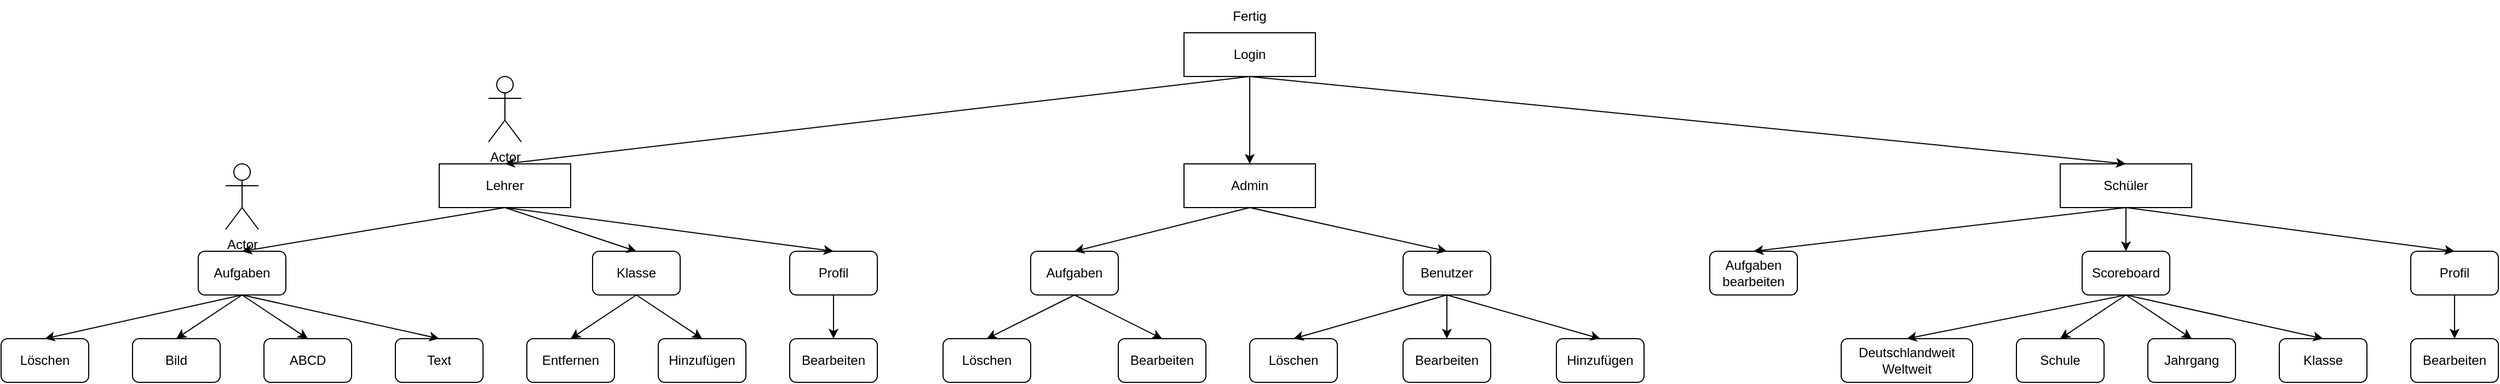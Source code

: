 <mxfile version="26.0.16">
  <diagram name="StudyZone" id="fjfG4alf1tpYBAEEfAXu">
    <mxGraphModel dx="3472" dy="1464" grid="1" gridSize="10" guides="1" tooltips="1" connect="1" arrows="1" fold="1" page="1" pageScale="1" pageWidth="827" pageHeight="1169" math="0" shadow="0">
      <root>
        <mxCell id="0" />
        <mxCell id="1" parent="0" />
        <mxCell id="VLzLnDdIR_5NTedfnOc6-1" value="Login" style="rounded=0;whiteSpace=wrap;html=1;" parent="1" vertex="1">
          <mxGeometry x="360" y="40" width="120" height="40" as="geometry" />
        </mxCell>
        <mxCell id="VLzLnDdIR_5NTedfnOc6-3" value="Lehrer" style="rounded=0;whiteSpace=wrap;html=1;" parent="1" vertex="1">
          <mxGeometry x="-320" y="160" width="120" height="40" as="geometry" />
        </mxCell>
        <mxCell id="VLzLnDdIR_5NTedfnOc6-4" value="Schüler" style="rounded=0;whiteSpace=wrap;html=1;" parent="1" vertex="1">
          <mxGeometry x="1160" y="160" width="120" height="40" as="geometry" />
        </mxCell>
        <mxCell id="VLzLnDdIR_5NTedfnOc6-6" value="" style="endArrow=classic;html=1;rounded=0;exitX=0.5;exitY=1;exitDx=0;exitDy=0;entryX=0.5;entryY=0;entryDx=0;entryDy=0;" parent="1" source="VLzLnDdIR_5NTedfnOc6-1" target="VLzLnDdIR_5NTedfnOc6-3" edge="1">
          <mxGeometry width="50" height="50" relative="1" as="geometry">
            <mxPoint x="480" y="360" as="sourcePoint" />
            <mxPoint x="530" y="310" as="targetPoint" />
          </mxGeometry>
        </mxCell>
        <mxCell id="VLzLnDdIR_5NTedfnOc6-7" value="" style="endArrow=classic;html=1;rounded=0;exitX=0.5;exitY=1;exitDx=0;exitDy=0;entryX=0.5;entryY=0;entryDx=0;entryDy=0;" parent="1" source="VLzLnDdIR_5NTedfnOc6-1" target="VLzLnDdIR_5NTedfnOc6-4" edge="1">
          <mxGeometry width="50" height="50" relative="1" as="geometry">
            <mxPoint x="520" y="120" as="sourcePoint" />
            <mxPoint x="570" y="70" as="targetPoint" />
          </mxGeometry>
        </mxCell>
        <mxCell id="VLzLnDdIR_5NTedfnOc6-8" value="Admin" style="rounded=0;whiteSpace=wrap;html=1;" parent="1" vertex="1">
          <mxGeometry x="360" y="160" width="120" height="40" as="geometry" />
        </mxCell>
        <mxCell id="VLzLnDdIR_5NTedfnOc6-9" value="" style="endArrow=classic;html=1;rounded=0;entryX=0.5;entryY=0;entryDx=0;entryDy=0;" parent="1" target="VLzLnDdIR_5NTedfnOc6-8" edge="1">
          <mxGeometry width="50" height="50" relative="1" as="geometry">
            <mxPoint x="420" y="80" as="sourcePoint" />
            <mxPoint x="460" y="90" as="targetPoint" />
          </mxGeometry>
        </mxCell>
        <mxCell id="VLzLnDdIR_5NTedfnOc6-10" value="Aufgaben" style="rounded=1;whiteSpace=wrap;html=1;" parent="1" vertex="1">
          <mxGeometry x="-540" y="240" width="80" height="40" as="geometry" />
        </mxCell>
        <mxCell id="VLzLnDdIR_5NTedfnOc6-11" value="Klasse" style="rounded=1;whiteSpace=wrap;html=1;" parent="1" vertex="1">
          <mxGeometry x="-180" y="240" width="80" height="40" as="geometry" />
        </mxCell>
        <mxCell id="VLzLnDdIR_5NTedfnOc6-12" value="Profil" style="rounded=1;whiteSpace=wrap;html=1;" parent="1" vertex="1">
          <mxGeometry y="240" width="80" height="40" as="geometry" />
        </mxCell>
        <mxCell id="VLzLnDdIR_5NTedfnOc6-13" value="" style="endArrow=classic;html=1;rounded=0;exitX=0.5;exitY=1;exitDx=0;exitDy=0;entryX=0.5;entryY=0;entryDx=0;entryDy=0;" parent="1" source="VLzLnDdIR_5NTedfnOc6-3" target="VLzLnDdIR_5NTedfnOc6-10" edge="1">
          <mxGeometry width="50" height="50" relative="1" as="geometry">
            <mxPoint x="-280" y="210" as="sourcePoint" />
            <mxPoint x="-230" y="160" as="targetPoint" />
          </mxGeometry>
        </mxCell>
        <mxCell id="VLzLnDdIR_5NTedfnOc6-14" value="" style="endArrow=classic;html=1;rounded=0;entryX=0.5;entryY=0;entryDx=0;entryDy=0;exitX=0.5;exitY=1;exitDx=0;exitDy=0;" parent="1" source="VLzLnDdIR_5NTedfnOc6-3" target="VLzLnDdIR_5NTedfnOc6-11" edge="1">
          <mxGeometry width="50" height="50" relative="1" as="geometry">
            <mxPoint x="-110" y="220" as="sourcePoint" />
            <mxPoint x="-230" y="180" as="targetPoint" />
          </mxGeometry>
        </mxCell>
        <mxCell id="VLzLnDdIR_5NTedfnOc6-15" value="" style="endArrow=classic;html=1;rounded=0;exitX=0.5;exitY=1;exitDx=0;exitDy=0;entryX=0.5;entryY=0;entryDx=0;entryDy=0;" parent="1" source="VLzLnDdIR_5NTedfnOc6-3" target="VLzLnDdIR_5NTedfnOc6-12" edge="1">
          <mxGeometry width="50" height="50" relative="1" as="geometry">
            <mxPoint x="10" y="210" as="sourcePoint" />
            <mxPoint x="60" y="160" as="targetPoint" />
          </mxGeometry>
        </mxCell>
        <mxCell id="VLzLnDdIR_5NTedfnOc6-16" value="Benutzer" style="rounded=1;whiteSpace=wrap;html=1;" parent="1" vertex="1">
          <mxGeometry x="560" y="240" width="80" height="40" as="geometry" />
        </mxCell>
        <mxCell id="VLzLnDdIR_5NTedfnOc6-17" value="Aufgaben" style="rounded=1;whiteSpace=wrap;html=1;" parent="1" vertex="1">
          <mxGeometry x="220" y="240" width="80" height="40" as="geometry" />
        </mxCell>
        <mxCell id="VLzLnDdIR_5NTedfnOc6-18" value="" style="endArrow=classic;html=1;rounded=0;exitX=0.5;exitY=1;exitDx=0;exitDy=0;entryX=0.5;entryY=0;entryDx=0;entryDy=0;" parent="1" source="VLzLnDdIR_5NTedfnOc6-8" target="VLzLnDdIR_5NTedfnOc6-17" edge="1">
          <mxGeometry width="50" height="50" relative="1" as="geometry">
            <mxPoint x="270" y="370" as="sourcePoint" />
            <mxPoint x="320" y="320" as="targetPoint" />
          </mxGeometry>
        </mxCell>
        <mxCell id="VLzLnDdIR_5NTedfnOc6-19" value="" style="endArrow=classic;html=1;rounded=0;exitX=0.5;exitY=1;exitDx=0;exitDy=0;entryX=0.5;entryY=0;entryDx=0;entryDy=0;" parent="1" source="VLzLnDdIR_5NTedfnOc6-8" target="VLzLnDdIR_5NTedfnOc6-16" edge="1">
          <mxGeometry width="50" height="50" relative="1" as="geometry">
            <mxPoint x="400" y="420" as="sourcePoint" />
            <mxPoint x="450" y="370" as="targetPoint" />
          </mxGeometry>
        </mxCell>
        <mxCell id="VLzLnDdIR_5NTedfnOc6-20" value="Aufgaben&lt;div&gt;bearbeiten&lt;/div&gt;" style="rounded=1;whiteSpace=wrap;html=1;" parent="1" vertex="1">
          <mxGeometry x="840" y="240" width="80" height="40" as="geometry" />
        </mxCell>
        <mxCell id="VLzLnDdIR_5NTedfnOc6-21" value="Scoreboard" style="rounded=1;whiteSpace=wrap;html=1;" parent="1" vertex="1">
          <mxGeometry x="1180" y="240" width="80" height="40" as="geometry" />
        </mxCell>
        <mxCell id="VLzLnDdIR_5NTedfnOc6-22" value="Profil" style="rounded=1;whiteSpace=wrap;html=1;" parent="1" vertex="1">
          <mxGeometry x="1480" y="240" width="80" height="40" as="geometry" />
        </mxCell>
        <mxCell id="VLzLnDdIR_5NTedfnOc6-24" value="Bild" style="rounded=1;whiteSpace=wrap;html=1;" parent="1" vertex="1">
          <mxGeometry x="-600" y="320" width="80" height="40" as="geometry" />
        </mxCell>
        <mxCell id="VLzLnDdIR_5NTedfnOc6-25" value="ABCD" style="rounded=1;whiteSpace=wrap;html=1;" parent="1" vertex="1">
          <mxGeometry x="-480" y="320" width="80" height="40" as="geometry" />
        </mxCell>
        <mxCell id="VLzLnDdIR_5NTedfnOc6-26" value="Text" style="rounded=1;whiteSpace=wrap;html=1;" parent="1" vertex="1">
          <mxGeometry x="-360" y="320" width="80" height="40" as="geometry" />
        </mxCell>
        <mxCell id="VLzLnDdIR_5NTedfnOc6-27" value="" style="endArrow=classic;html=1;rounded=0;exitX=0.5;exitY=1;exitDx=0;exitDy=0;entryX=0.5;entryY=0;entryDx=0;entryDy=0;" parent="1" source="VLzLnDdIR_5NTedfnOc6-10" target="VLzLnDdIR_5NTedfnOc6-24" edge="1">
          <mxGeometry width="50" height="50" relative="1" as="geometry">
            <mxPoint x="-550" y="280" as="sourcePoint" />
            <mxPoint x="-500" y="230" as="targetPoint" />
          </mxGeometry>
        </mxCell>
        <mxCell id="VLzLnDdIR_5NTedfnOc6-30" value="" style="endArrow=classic;html=1;rounded=0;exitX=0.5;exitY=1;exitDx=0;exitDy=0;entryX=0.5;entryY=0;entryDx=0;entryDy=0;" parent="1" source="VLzLnDdIR_5NTedfnOc6-10" target="VLzLnDdIR_5NTedfnOc6-25" edge="1">
          <mxGeometry width="50" height="50" relative="1" as="geometry">
            <mxPoint x="-540" y="200" as="sourcePoint" />
            <mxPoint x="-490" y="150" as="targetPoint" />
          </mxGeometry>
        </mxCell>
        <mxCell id="VLzLnDdIR_5NTedfnOc6-31" value="" style="endArrow=classic;html=1;rounded=0;entryX=0.5;entryY=0;entryDx=0;entryDy=0;exitX=0.5;exitY=1;exitDx=0;exitDy=0;" parent="1" source="VLzLnDdIR_5NTedfnOc6-10" target="VLzLnDdIR_5NTedfnOc6-26" edge="1">
          <mxGeometry width="50" height="50" relative="1" as="geometry">
            <mxPoint x="-520" y="210" as="sourcePoint" />
            <mxPoint x="-470" y="160" as="targetPoint" />
          </mxGeometry>
        </mxCell>
        <mxCell id="VLzLnDdIR_5NTedfnOc6-32" value="" style="endArrow=classic;html=1;rounded=0;exitX=0.5;exitY=1;exitDx=0;exitDy=0;entryX=0.5;entryY=0;entryDx=0;entryDy=0;" parent="1" source="VLzLnDdIR_5NTedfnOc6-4" target="VLzLnDdIR_5NTedfnOc6-22" edge="1">
          <mxGeometry width="50" height="50" relative="1" as="geometry">
            <mxPoint x="1240" y="380" as="sourcePoint" />
            <mxPoint x="1290" y="330" as="targetPoint" />
          </mxGeometry>
        </mxCell>
        <mxCell id="VLzLnDdIR_5NTedfnOc6-33" value="" style="endArrow=classic;html=1;rounded=0;exitX=0.5;exitY=1;exitDx=0;exitDy=0;entryX=0.5;entryY=0;entryDx=0;entryDy=0;" parent="1" source="VLzLnDdIR_5NTedfnOc6-4" target="VLzLnDdIR_5NTedfnOc6-21" edge="1">
          <mxGeometry width="50" height="50" relative="1" as="geometry">
            <mxPoint x="1170" y="370" as="sourcePoint" />
            <mxPoint x="1220" y="320" as="targetPoint" />
          </mxGeometry>
        </mxCell>
        <mxCell id="VLzLnDdIR_5NTedfnOc6-34" value="" style="endArrow=classic;html=1;rounded=0;exitX=0.5;exitY=1;exitDx=0;exitDy=0;entryX=0.5;entryY=0;entryDx=0;entryDy=0;" parent="1" source="VLzLnDdIR_5NTedfnOc6-4" target="VLzLnDdIR_5NTedfnOc6-20" edge="1">
          <mxGeometry width="50" height="50" relative="1" as="geometry">
            <mxPoint x="1290" y="390" as="sourcePoint" />
            <mxPoint x="1340" y="340" as="targetPoint" />
          </mxGeometry>
        </mxCell>
        <mxCell id="VLzLnDdIR_5NTedfnOc6-35" value="Löschen" style="rounded=1;whiteSpace=wrap;html=1;" parent="1" vertex="1">
          <mxGeometry x="-720" y="320" width="80" height="40" as="geometry" />
        </mxCell>
        <mxCell id="VLzLnDdIR_5NTedfnOc6-36" value="" style="endArrow=classic;html=1;rounded=0;entryX=0.5;entryY=0;entryDx=0;entryDy=0;" parent="1" target="VLzLnDdIR_5NTedfnOc6-35" edge="1">
          <mxGeometry width="50" height="50" relative="1" as="geometry">
            <mxPoint x="-500" y="280" as="sourcePoint" />
            <mxPoint x="-200" y="350" as="targetPoint" />
          </mxGeometry>
        </mxCell>
        <mxCell id="VLzLnDdIR_5NTedfnOc6-37" value="Hinzufügen" style="rounded=1;whiteSpace=wrap;html=1;" parent="1" vertex="1">
          <mxGeometry x="-120" y="320" width="80" height="40" as="geometry" />
        </mxCell>
        <mxCell id="VLzLnDdIR_5NTedfnOc6-38" value="Entfernen" style="rounded=1;whiteSpace=wrap;html=1;" parent="1" vertex="1">
          <mxGeometry x="-240" y="320" width="80" height="40" as="geometry" />
        </mxCell>
        <mxCell id="VLzLnDdIR_5NTedfnOc6-39" value="" style="endArrow=classic;html=1;rounded=0;exitX=0.5;exitY=1;exitDx=0;exitDy=0;entryX=0.5;entryY=0;entryDx=0;entryDy=0;" parent="1" source="VLzLnDdIR_5NTedfnOc6-11" target="VLzLnDdIR_5NTedfnOc6-37" edge="1">
          <mxGeometry width="50" height="50" relative="1" as="geometry">
            <mxPoint x="-390" y="290" as="sourcePoint" />
            <mxPoint x="-340" y="240" as="targetPoint" />
          </mxGeometry>
        </mxCell>
        <mxCell id="VLzLnDdIR_5NTedfnOc6-40" value="" style="endArrow=classic;html=1;rounded=0;exitX=0.5;exitY=1;exitDx=0;exitDy=0;entryX=0.5;entryY=0;entryDx=0;entryDy=0;" parent="1" source="VLzLnDdIR_5NTedfnOc6-11" target="VLzLnDdIR_5NTedfnOc6-38" edge="1">
          <mxGeometry width="50" height="50" relative="1" as="geometry">
            <mxPoint x="-260" y="310" as="sourcePoint" />
            <mxPoint x="-210" y="260" as="targetPoint" />
          </mxGeometry>
        </mxCell>
        <mxCell id="VLzLnDdIR_5NTedfnOc6-41" value="Bearbeiten" style="rounded=1;whiteSpace=wrap;html=1;" parent="1" vertex="1">
          <mxGeometry y="320" width="80" height="40" as="geometry" />
        </mxCell>
        <mxCell id="VLzLnDdIR_5NTedfnOc6-42" value="" style="endArrow=classic;html=1;rounded=0;exitX=0.5;exitY=1;exitDx=0;exitDy=0;entryX=0.5;entryY=0;entryDx=0;entryDy=0;" parent="1" source="VLzLnDdIR_5NTedfnOc6-12" target="VLzLnDdIR_5NTedfnOc6-41" edge="1">
          <mxGeometry width="50" height="50" relative="1" as="geometry">
            <mxPoint x="20" y="470" as="sourcePoint" />
            <mxPoint x="70" y="420" as="targetPoint" />
          </mxGeometry>
        </mxCell>
        <mxCell id="VLzLnDdIR_5NTedfnOc6-43" value="Klasse" style="rounded=1;whiteSpace=wrap;html=1;" parent="1" vertex="1">
          <mxGeometry x="1360" y="320" width="80" height="40" as="geometry" />
        </mxCell>
        <mxCell id="VLzLnDdIR_5NTedfnOc6-44" value="Jahrgang" style="rounded=1;whiteSpace=wrap;html=1;" parent="1" vertex="1">
          <mxGeometry x="1240" y="320" width="80" height="40" as="geometry" />
        </mxCell>
        <mxCell id="VLzLnDdIR_5NTedfnOc6-45" value="Schule" style="rounded=1;whiteSpace=wrap;html=1;" parent="1" vertex="1">
          <mxGeometry x="1120" y="320" width="80" height="40" as="geometry" />
        </mxCell>
        <mxCell id="VLzLnDdIR_5NTedfnOc6-46" value="Deutschlandweit&lt;div&gt;Weltweit&lt;/div&gt;" style="rounded=1;whiteSpace=wrap;html=1;" parent="1" vertex="1">
          <mxGeometry x="960" y="320" width="120" height="40" as="geometry" />
        </mxCell>
        <mxCell id="VLzLnDdIR_5NTedfnOc6-47" value="" style="endArrow=classic;html=1;rounded=0;exitX=0.5;exitY=1;exitDx=0;exitDy=0;entryX=0.5;entryY=0;entryDx=0;entryDy=0;" parent="1" source="VLzLnDdIR_5NTedfnOc6-21" target="VLzLnDdIR_5NTedfnOc6-45" edge="1">
          <mxGeometry width="50" height="50" relative="1" as="geometry">
            <mxPoint x="800" y="300" as="sourcePoint" />
            <mxPoint x="850" y="250" as="targetPoint" />
          </mxGeometry>
        </mxCell>
        <mxCell id="VLzLnDdIR_5NTedfnOc6-48" value="" style="endArrow=classic;html=1;rounded=0;exitX=0.5;exitY=1;exitDx=0;exitDy=0;entryX=0.5;entryY=0;entryDx=0;entryDy=0;" parent="1" source="VLzLnDdIR_5NTedfnOc6-21" target="VLzLnDdIR_5NTedfnOc6-46" edge="1">
          <mxGeometry width="50" height="50" relative="1" as="geometry">
            <mxPoint x="170" y="290" as="sourcePoint" />
            <mxPoint x="220" y="240" as="targetPoint" />
          </mxGeometry>
        </mxCell>
        <mxCell id="VLzLnDdIR_5NTedfnOc6-49" value="" style="endArrow=classic;html=1;rounded=0;exitX=0.5;exitY=1;exitDx=0;exitDy=0;entryX=0.5;entryY=0;entryDx=0;entryDy=0;" parent="1" source="VLzLnDdIR_5NTedfnOc6-21" target="VLzLnDdIR_5NTedfnOc6-44" edge="1">
          <mxGeometry width="50" height="50" relative="1" as="geometry">
            <mxPoint x="980" y="360" as="sourcePoint" />
            <mxPoint x="1030" y="310" as="targetPoint" />
          </mxGeometry>
        </mxCell>
        <mxCell id="VLzLnDdIR_5NTedfnOc6-50" value="" style="endArrow=classic;html=1;rounded=0;exitX=0.5;exitY=1;exitDx=0;exitDy=0;entryX=0.5;entryY=0;entryDx=0;entryDy=0;" parent="1" source="VLzLnDdIR_5NTedfnOc6-21" target="VLzLnDdIR_5NTedfnOc6-43" edge="1">
          <mxGeometry width="50" height="50" relative="1" as="geometry">
            <mxPoint x="1120" y="300" as="sourcePoint" />
            <mxPoint x="1170" y="250" as="targetPoint" />
          </mxGeometry>
        </mxCell>
        <mxCell id="VLzLnDdIR_5NTedfnOc6-51" value="Bearbeiten" style="rounded=1;whiteSpace=wrap;html=1;" parent="1" vertex="1">
          <mxGeometry x="1480" y="320" width="80" height="40" as="geometry" />
        </mxCell>
        <mxCell id="VLzLnDdIR_5NTedfnOc6-52" value="" style="endArrow=classic;html=1;rounded=0;exitX=0.5;exitY=1;exitDx=0;exitDy=0;entryX=0.5;entryY=0;entryDx=0;entryDy=0;" parent="1" source="VLzLnDdIR_5NTedfnOc6-22" target="VLzLnDdIR_5NTedfnOc6-51" edge="1">
          <mxGeometry width="50" height="50" relative="1" as="geometry">
            <mxPoint x="1650" y="290" as="sourcePoint" />
            <mxPoint x="1700" y="240" as="targetPoint" />
          </mxGeometry>
        </mxCell>
        <mxCell id="VLzLnDdIR_5NTedfnOc6-54" value="Löschen" style="rounded=1;whiteSpace=wrap;html=1;" parent="1" vertex="1">
          <mxGeometry x="140" y="320" width="80" height="40" as="geometry" />
        </mxCell>
        <mxCell id="VLzLnDdIR_5NTedfnOc6-55" value="Bearbeiten" style="rounded=1;whiteSpace=wrap;html=1;" parent="1" vertex="1">
          <mxGeometry x="300" y="320" width="80" height="40" as="geometry" />
        </mxCell>
        <mxCell id="VLzLnDdIR_5NTedfnOc6-56" value="" style="endArrow=classic;html=1;rounded=0;exitX=0.5;exitY=1;exitDx=0;exitDy=0;entryX=0.5;entryY=0;entryDx=0;entryDy=0;" parent="1" source="VLzLnDdIR_5NTedfnOc6-17" target="VLzLnDdIR_5NTedfnOc6-54" edge="1">
          <mxGeometry width="50" height="50" relative="1" as="geometry">
            <mxPoint x="160" y="430" as="sourcePoint" />
            <mxPoint x="210" y="380" as="targetPoint" />
          </mxGeometry>
        </mxCell>
        <mxCell id="VLzLnDdIR_5NTedfnOc6-57" value="" style="endArrow=classic;html=1;rounded=0;entryX=0.5;entryY=0;entryDx=0;entryDy=0;exitX=0.5;exitY=1;exitDx=0;exitDy=0;" parent="1" source="VLzLnDdIR_5NTedfnOc6-17" target="VLzLnDdIR_5NTedfnOc6-55" edge="1">
          <mxGeometry width="50" height="50" relative="1" as="geometry">
            <mxPoint x="260" y="460" as="sourcePoint" />
            <mxPoint x="386" y="324" as="targetPoint" />
          </mxGeometry>
        </mxCell>
        <mxCell id="VLzLnDdIR_5NTedfnOc6-58" value="Löschen" style="rounded=1;whiteSpace=wrap;html=1;" parent="1" vertex="1">
          <mxGeometry x="420" y="320" width="80" height="40" as="geometry" />
        </mxCell>
        <mxCell id="VLzLnDdIR_5NTedfnOc6-59" value="Bearbeiten" style="rounded=1;whiteSpace=wrap;html=1;" parent="1" vertex="1">
          <mxGeometry x="560" y="320" width="80" height="40" as="geometry" />
        </mxCell>
        <mxCell id="VLzLnDdIR_5NTedfnOc6-61" value="Hinzufügen" style="rounded=1;whiteSpace=wrap;html=1;" parent="1" vertex="1">
          <mxGeometry x="700" y="320" width="80" height="40" as="geometry" />
        </mxCell>
        <mxCell id="VLzLnDdIR_5NTedfnOc6-62" value="" style="endArrow=classic;html=1;rounded=0;exitX=0.5;exitY=1;exitDx=0;exitDy=0;entryX=0.5;entryY=0;entryDx=0;entryDy=0;" parent="1" source="VLzLnDdIR_5NTedfnOc6-16" target="VLzLnDdIR_5NTedfnOc6-58" edge="1">
          <mxGeometry width="50" height="50" relative="1" as="geometry">
            <mxPoint x="770" y="260" as="sourcePoint" />
            <mxPoint x="820" y="210" as="targetPoint" />
          </mxGeometry>
        </mxCell>
        <mxCell id="VLzLnDdIR_5NTedfnOc6-63" value="" style="endArrow=classic;html=1;rounded=0;entryX=0.5;entryY=0;entryDx=0;entryDy=0;exitX=0.5;exitY=1;exitDx=0;exitDy=0;" parent="1" source="VLzLnDdIR_5NTedfnOc6-16" target="VLzLnDdIR_5NTedfnOc6-61" edge="1">
          <mxGeometry width="50" height="50" relative="1" as="geometry">
            <mxPoint x="800" y="70" as="sourcePoint" />
            <mxPoint x="720" y="220" as="targetPoint" />
          </mxGeometry>
        </mxCell>
        <mxCell id="VLzLnDdIR_5NTedfnOc6-64" value="" style="endArrow=classic;html=1;rounded=0;entryX=0.5;entryY=0;entryDx=0;entryDy=0;exitX=0.5;exitY=1;exitDx=0;exitDy=0;" parent="1" source="VLzLnDdIR_5NTedfnOc6-16" target="VLzLnDdIR_5NTedfnOc6-59" edge="1">
          <mxGeometry width="50" height="50" relative="1" as="geometry">
            <mxPoint x="800" y="70" as="sourcePoint" />
            <mxPoint x="850" y="240" as="targetPoint" />
          </mxGeometry>
        </mxCell>
        <mxCell id="CsrKJYggZknpu8hxHcsT-1" value="Fertig" style="text;html=1;align=center;verticalAlign=middle;whiteSpace=wrap;rounded=0;" vertex="1" parent="1">
          <mxGeometry x="390" y="10" width="60" height="30" as="geometry" />
        </mxCell>
        <mxCell id="CsrKJYggZknpu8hxHcsT-2" value="Actor" style="shape=umlActor;verticalLabelPosition=bottom;verticalAlign=top;html=1;outlineConnect=0;" vertex="1" parent="1">
          <mxGeometry x="-275" y="80" width="30" height="60" as="geometry" />
        </mxCell>
        <mxCell id="CsrKJYggZknpu8hxHcsT-6" value="Actor" style="shape=umlActor;verticalLabelPosition=bottom;verticalAlign=top;html=1;outlineConnect=0;" vertex="1" parent="1">
          <mxGeometry x="-515" y="160" width="30" height="60" as="geometry" />
        </mxCell>
      </root>
    </mxGraphModel>
  </diagram>
</mxfile>

